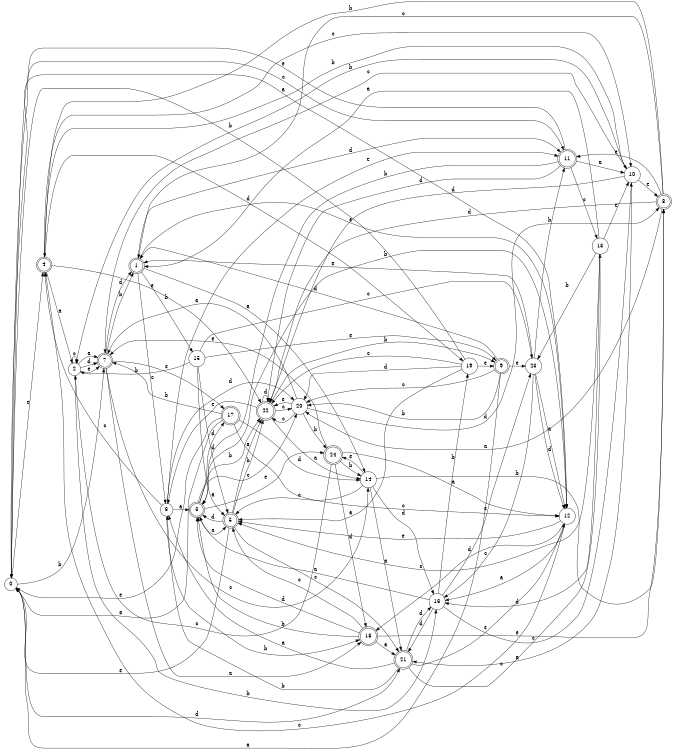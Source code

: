 digraph n20_9 {
__start0 [label="" shape="none"];

rankdir=LR;
size="8,5";

s0 [style="filled", color="black", fillcolor="white" shape="circle", label="0"];
s1 [style="rounded,filled", color="black", fillcolor="white" shape="doublecircle", label="1"];
s2 [style="filled", color="black", fillcolor="white" shape="circle", label="2"];
s3 [style="rounded,filled", color="black", fillcolor="white" shape="doublecircle", label="3"];
s4 [style="rounded,filled", color="black", fillcolor="white" shape="doublecircle", label="4"];
s5 [style="rounded,filled", color="black", fillcolor="white" shape="doublecircle", label="5"];
s6 [style="filled", color="black", fillcolor="white" shape="circle", label="6"];
s7 [style="rounded,filled", color="black", fillcolor="white" shape="doublecircle", label="7"];
s8 [style="rounded,filled", color="black", fillcolor="white" shape="doublecircle", label="8"];
s9 [style="rounded,filled", color="black", fillcolor="white" shape="doublecircle", label="9"];
s10 [style="filled", color="black", fillcolor="white" shape="circle", label="10"];
s11 [style="rounded,filled", color="black", fillcolor="white" shape="doublecircle", label="11"];
s12 [style="filled", color="black", fillcolor="white" shape="circle", label="12"];
s13 [style="filled", color="black", fillcolor="white" shape="circle", label="13"];
s14 [style="filled", color="black", fillcolor="white" shape="circle", label="14"];
s15 [style="filled", color="black", fillcolor="white" shape="circle", label="15"];
s16 [style="filled", color="black", fillcolor="white" shape="circle", label="16"];
s17 [style="rounded,filled", color="black", fillcolor="white" shape="doublecircle", label="17"];
s18 [style="rounded,filled", color="black", fillcolor="white" shape="doublecircle", label="18"];
s19 [style="filled", color="black", fillcolor="white" shape="circle", label="19"];
s20 [style="filled", color="black", fillcolor="white" shape="circle", label="20"];
s21 [style="rounded,filled", color="black", fillcolor="white" shape="doublecircle", label="21"];
s22 [style="rounded,filled", color="black", fillcolor="white" shape="doublecircle", label="22"];
s23 [style="filled", color="black", fillcolor="white" shape="circle", label="23"];
s24 [style="rounded,filled", color="black", fillcolor="white" shape="doublecircle", label="24"];
s0 -> s12 [label="a"];
s0 -> s7 [label="b"];
s0 -> s11 [label="c"];
s0 -> s21 [label="d"];
s0 -> s4 [label="e"];
s1 -> s14 [label="a"];
s1 -> s15 [label="b"];
s1 -> s6 [label="c"];
s1 -> s11 [label="d"];
s1 -> s12 [label="e"];
s2 -> s7 [label="a"];
s2 -> s16 [label="b"];
s2 -> s2 [label="c"];
s2 -> s7 [label="d"];
s2 -> s7 [label="e"];
s3 -> s5 [label="a"];
s3 -> s22 [label="b"];
s3 -> s20 [label="c"];
s3 -> s17 [label="d"];
s3 -> s24 [label="e"];
s4 -> s2 [label="a"];
s4 -> s10 [label="b"];
s4 -> s10 [label="c"];
s4 -> s19 [label="d"];
s4 -> s22 [label="e"];
s5 -> s22 [label="a"];
s5 -> s22 [label="b"];
s5 -> s21 [label="c"];
s5 -> s3 [label="d"];
s5 -> s0 [label="e"];
s6 -> s3 [label="a"];
s6 -> s18 [label="b"];
s6 -> s4 [label="c"];
s6 -> s20 [label="d"];
s6 -> s11 [label="e"];
s7 -> s18 [label="a"];
s7 -> s1 [label="b"];
s7 -> s14 [label="c"];
s7 -> s1 [label="d"];
s7 -> s17 [label="e"];
s8 -> s20 [label="a"];
s8 -> s4 [label="b"];
s8 -> s1 [label="c"];
s8 -> s22 [label="d"];
s8 -> s11 [label="e"];
s9 -> s0 [label="a"];
s9 -> s20 [label="b"];
s9 -> s20 [label="c"];
s9 -> s1 [label="d"];
s9 -> s23 [label="e"];
s10 -> s21 [label="a"];
s10 -> s2 [label="b"];
s10 -> s7 [label="c"];
s10 -> s22 [label="d"];
s10 -> s8 [label="e"];
s11 -> s10 [label="a"];
s11 -> s3 [label="b"];
s11 -> s13 [label="c"];
s11 -> s22 [label="d"];
s11 -> s0 [label="e"];
s12 -> s16 [label="a"];
s12 -> s3 [label="b"];
s12 -> s4 [label="c"];
s12 -> s18 [label="d"];
s12 -> s5 [label="e"];
s13 -> s1 [label="a"];
s13 -> s23 [label="b"];
s13 -> s5 [label="c"];
s13 -> s16 [label="d"];
s13 -> s10 [label="e"];
s14 -> s21 [label="a"];
s14 -> s8 [label="b"];
s14 -> s5 [label="c"];
s14 -> s16 [label="d"];
s14 -> s24 [label="e"];
s15 -> s5 [label="a"];
s15 -> s2 [label="b"];
s15 -> s23 [label="c"];
s15 -> s5 [label="d"];
s15 -> s9 [label="e"];
s16 -> s3 [label="a"];
s16 -> s19 [label="b"];
s16 -> s10 [label="c"];
s16 -> s21 [label="d"];
s16 -> s23 [label="e"];
s17 -> s0 [label="a"];
s17 -> s7 [label="b"];
s17 -> s12 [label="c"];
s17 -> s14 [label="d"];
s17 -> s0 [label="e"];
s18 -> s21 [label="a"];
s18 -> s3 [label="b"];
s18 -> s5 [label="c"];
s18 -> s3 [label="d"];
s18 -> s8 [label="e"];
s19 -> s5 [label="a"];
s19 -> s0 [label="b"];
s19 -> s22 [label="c"];
s19 -> s20 [label="d"];
s19 -> s9 [label="e"];
s20 -> s7 [label="a"];
s20 -> s24 [label="b"];
s20 -> s22 [label="c"];
s20 -> s8 [label="d"];
s20 -> s22 [label="e"];
s21 -> s6 [label="a"];
s21 -> s6 [label="b"];
s21 -> s13 [label="c"];
s21 -> s16 [label="d"];
s21 -> s12 [label="e"];
s22 -> s14 [label="a"];
s22 -> s9 [label="b"];
s22 -> s20 [label="c"];
s22 -> s22 [label="d"];
s22 -> s6 [label="e"];
s23 -> s12 [label="a"];
s23 -> s11 [label="b"];
s23 -> s16 [label="c"];
s23 -> s12 [label="d"];
s23 -> s1 [label="e"];
s24 -> s12 [label="a"];
s24 -> s14 [label="b"];
s24 -> s2 [label="c"];
s24 -> s18 [label="d"];
s24 -> s7 [label="e"];

}